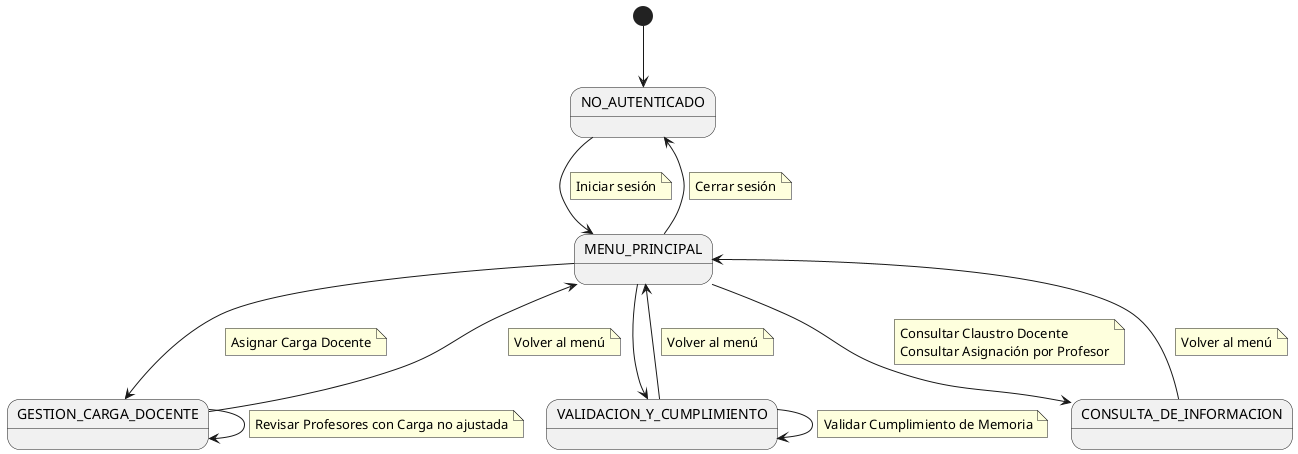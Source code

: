 @startuml
state "NO_AUTENTICADO" as NoAuth
state "MENU_PRINCIPAL" as Menu
state "GESTION_CARGA_DOCENTE" as Car
state "VALIDACION_Y_CUMPLIMIENTO" as Val
state "CONSULTA_DE_INFORMACION" as Inf

[*] --> NoAuth

NoAuth --> Menu
note on link
    Iniciar sesión
end note

Menu --> Car
note on link
  Asignar Carga Docente
end note

Menu --> Val

Menu --> Inf
note on link
  Consultar Claustro Docente
  Consultar Asignación por Profesor
end note

Car --> Car
note on link
  Revisar Profesores con Carga no ajustada
end note

Val --> Val
note on link
  Validar Cumplimiento de Memoria
end note

Car --> Menu
note on link
    Volver al menú
end note

Val --> Menu
note on link
    Volver al menú
end note

Inf --> Menu
note on link
    Volver al menú
end note

Menu --> NoAuth
note on link
    Cerrar sesión
end note
@enduml